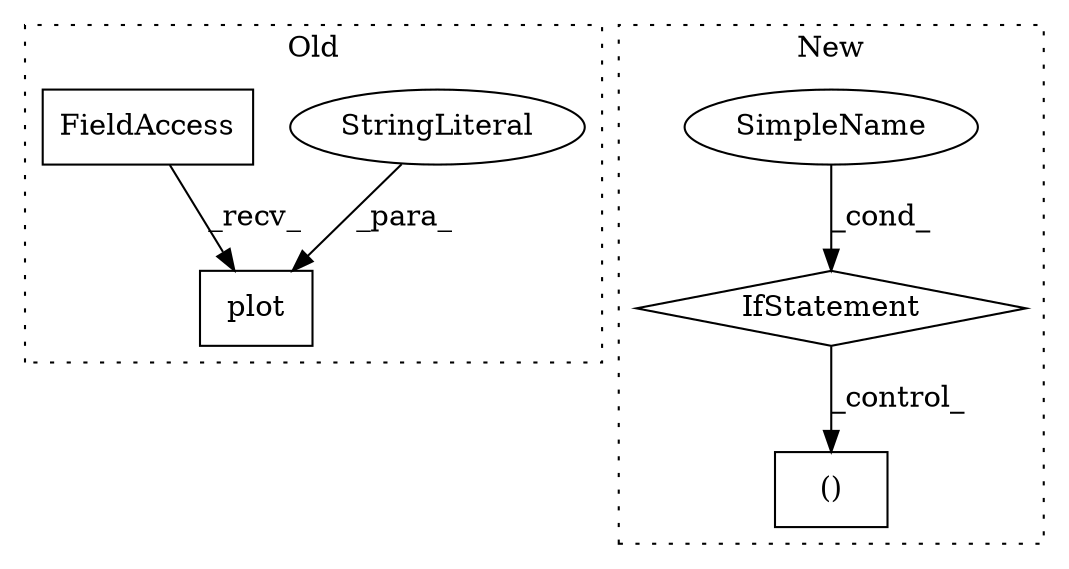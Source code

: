 digraph G {
subgraph cluster0 {
1 [label="plot" a="32" s="1035,1204" l="5,1" shape="box"];
3 [label="StringLiteral" a="45" s="1145" l="20" shape="ellipse"];
4 [label="FieldAccess" a="22" s="1025" l="9" shape="box"];
label = "Old";
style="dotted";
}
subgraph cluster1 {
2 [label="()" a="106" s="1053" l="58" shape="box"];
5 [label="SimpleName" a="42" s="" l="" shape="ellipse"];
6 [label="IfStatement" a="25" s="916,973" l="10,2" shape="diamond"];
label = "New";
style="dotted";
}
3 -> 1 [label="_para_"];
4 -> 1 [label="_recv_"];
5 -> 6 [label="_cond_"];
6 -> 2 [label="_control_"];
}